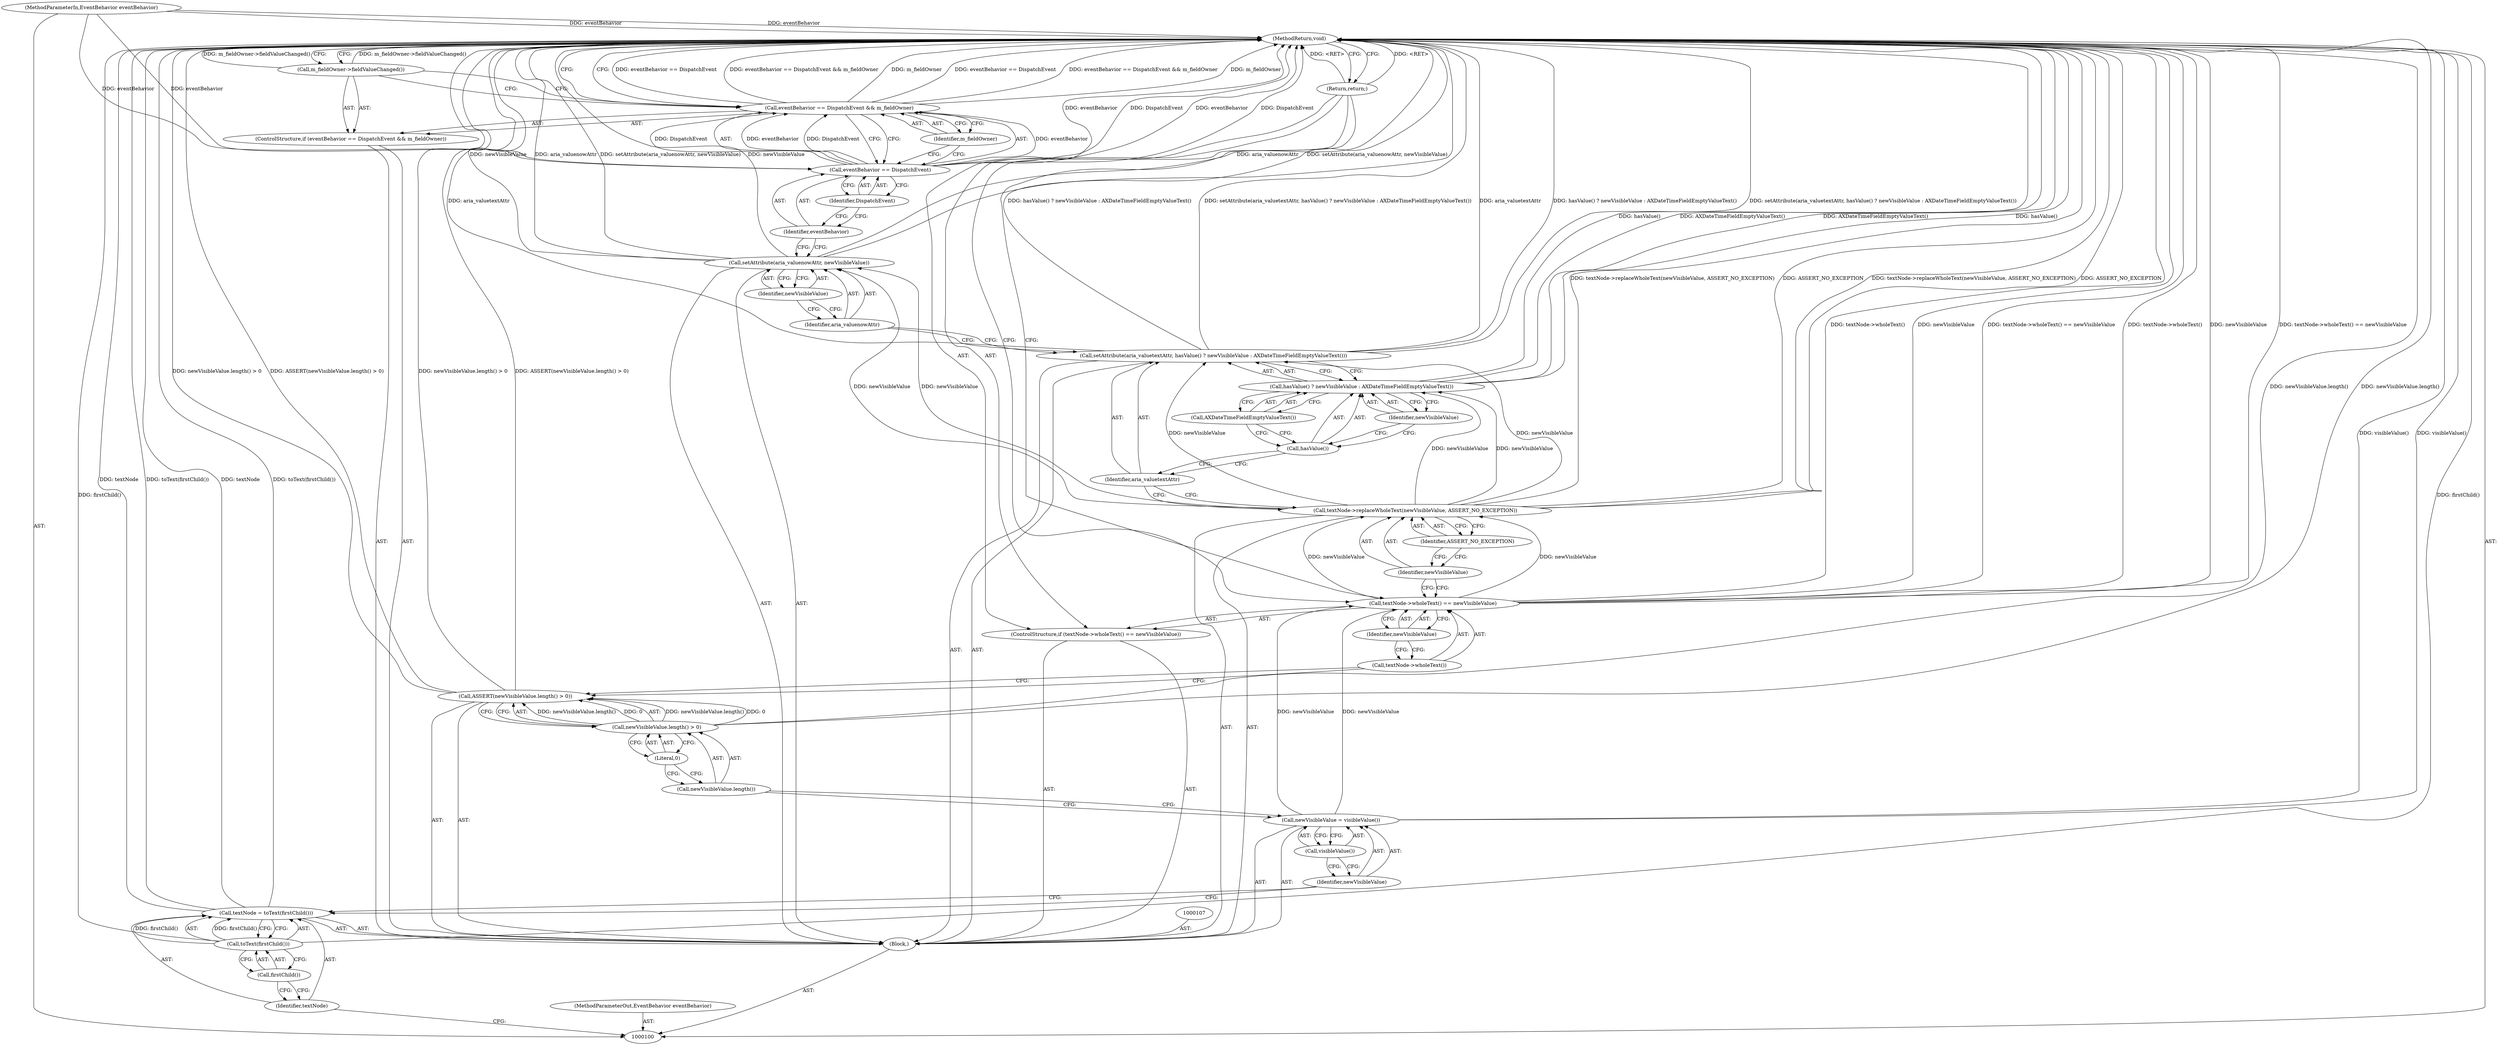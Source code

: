 digraph "1_Chrome_f7b020b3d36def118881daa4402c44ca72271482_0" {
"1000139" [label="(MethodReturn,void)"];
"1000101" [label="(MethodParameterIn,EventBehavior eventBehavior)"];
"1000211" [label="(MethodParameterOut,EventBehavior eventBehavior)"];
"1000121" [label="(Identifier,newVisibleValue)"];
"1000122" [label="(Identifier,ASSERT_NO_EXCEPTION)"];
"1000120" [label="(Call,textNode->replaceWholeText(newVisibleValue, ASSERT_NO_EXCEPTION))"];
"1000124" [label="(Identifier,aria_valuetextAttr)"];
"1000125" [label="(Call,hasValue() ? newVisibleValue : AXDateTimeFieldEmptyValueText())"];
"1000126" [label="(Call,hasValue())"];
"1000123" [label="(Call,setAttribute(aria_valuetextAttr, hasValue() ? newVisibleValue : AXDateTimeFieldEmptyValueText()))"];
"1000127" [label="(Identifier,newVisibleValue)"];
"1000128" [label="(Call,AXDateTimeFieldEmptyValueText())"];
"1000130" [label="(Identifier,aria_valuenowAttr)"];
"1000131" [label="(Identifier,newVisibleValue)"];
"1000129" [label="(Call,setAttribute(aria_valuenowAttr, newVisibleValue))"];
"1000136" [label="(Identifier,DispatchEvent)"];
"1000137" [label="(Identifier,m_fieldOwner)"];
"1000132" [label="(ControlStructure,if (eventBehavior == DispatchEvent && m_fieldOwner))"];
"1000133" [label="(Call,eventBehavior == DispatchEvent && m_fieldOwner)"];
"1000134" [label="(Call,eventBehavior == DispatchEvent)"];
"1000135" [label="(Identifier,eventBehavior)"];
"1000138" [label="(Call,m_fieldOwner->fieldValueChanged())"];
"1000102" [label="(Block,)"];
"1000103" [label="(Call,textNode = toText(firstChild()))"];
"1000104" [label="(Identifier,textNode)"];
"1000105" [label="(Call,toText(firstChild()))"];
"1000106" [label="(Call,firstChild())"];
"1000108" [label="(Call,newVisibleValue = visibleValue())"];
"1000109" [label="(Identifier,newVisibleValue)"];
"1000110" [label="(Call,visibleValue())"];
"1000112" [label="(Call,newVisibleValue.length() > 0)"];
"1000113" [label="(Call,newVisibleValue.length())"];
"1000114" [label="(Literal,0)"];
"1000111" [label="(Call,ASSERT(newVisibleValue.length() > 0))"];
"1000118" [label="(Identifier,newVisibleValue)"];
"1000115" [label="(ControlStructure,if (textNode->wholeText() == newVisibleValue))"];
"1000116" [label="(Call,textNode->wholeText() == newVisibleValue)"];
"1000117" [label="(Call,textNode->wholeText())"];
"1000119" [label="(Return,return;)"];
"1000139" -> "1000100"  [label="AST: "];
"1000139" -> "1000119"  [label="CFG: "];
"1000139" -> "1000138"  [label="CFG: "];
"1000139" -> "1000133"  [label="CFG: "];
"1000116" -> "1000139"  [label="DDG: textNode->wholeText()"];
"1000116" -> "1000139"  [label="DDG: newVisibleValue"];
"1000116" -> "1000139"  [label="DDG: textNode->wholeText() == newVisibleValue"];
"1000123" -> "1000139"  [label="DDG: hasValue() ? newVisibleValue : AXDateTimeFieldEmptyValueText()"];
"1000123" -> "1000139"  [label="DDG: setAttribute(aria_valuetextAttr, hasValue() ? newVisibleValue : AXDateTimeFieldEmptyValueText())"];
"1000123" -> "1000139"  [label="DDG: aria_valuetextAttr"];
"1000103" -> "1000139"  [label="DDG: textNode"];
"1000103" -> "1000139"  [label="DDG: toText(firstChild())"];
"1000129" -> "1000139"  [label="DDG: aria_valuenowAttr"];
"1000129" -> "1000139"  [label="DDG: setAttribute(aria_valuenowAttr, newVisibleValue)"];
"1000129" -> "1000139"  [label="DDG: newVisibleValue"];
"1000125" -> "1000139"  [label="DDG: hasValue()"];
"1000125" -> "1000139"  [label="DDG: AXDateTimeFieldEmptyValueText()"];
"1000133" -> "1000139"  [label="DDG: eventBehavior == DispatchEvent"];
"1000133" -> "1000139"  [label="DDG: eventBehavior == DispatchEvent && m_fieldOwner"];
"1000133" -> "1000139"  [label="DDG: m_fieldOwner"];
"1000111" -> "1000139"  [label="DDG: newVisibleValue.length() > 0"];
"1000111" -> "1000139"  [label="DDG: ASSERT(newVisibleValue.length() > 0)"];
"1000134" -> "1000139"  [label="DDG: eventBehavior"];
"1000134" -> "1000139"  [label="DDG: DispatchEvent"];
"1000112" -> "1000139"  [label="DDG: newVisibleValue.length()"];
"1000101" -> "1000139"  [label="DDG: eventBehavior"];
"1000108" -> "1000139"  [label="DDG: visibleValue()"];
"1000120" -> "1000139"  [label="DDG: textNode->replaceWholeText(newVisibleValue, ASSERT_NO_EXCEPTION)"];
"1000120" -> "1000139"  [label="DDG: ASSERT_NO_EXCEPTION"];
"1000138" -> "1000139"  [label="DDG: m_fieldOwner->fieldValueChanged()"];
"1000105" -> "1000139"  [label="DDG: firstChild()"];
"1000119" -> "1000139"  [label="DDG: <RET>"];
"1000101" -> "1000100"  [label="AST: "];
"1000101" -> "1000139"  [label="DDG: eventBehavior"];
"1000101" -> "1000134"  [label="DDG: eventBehavior"];
"1000211" -> "1000100"  [label="AST: "];
"1000121" -> "1000120"  [label="AST: "];
"1000121" -> "1000116"  [label="CFG: "];
"1000122" -> "1000121"  [label="CFG: "];
"1000122" -> "1000120"  [label="AST: "];
"1000122" -> "1000121"  [label="CFG: "];
"1000120" -> "1000122"  [label="CFG: "];
"1000120" -> "1000102"  [label="AST: "];
"1000120" -> "1000122"  [label="CFG: "];
"1000121" -> "1000120"  [label="AST: "];
"1000122" -> "1000120"  [label="AST: "];
"1000124" -> "1000120"  [label="CFG: "];
"1000120" -> "1000139"  [label="DDG: textNode->replaceWholeText(newVisibleValue, ASSERT_NO_EXCEPTION)"];
"1000120" -> "1000139"  [label="DDG: ASSERT_NO_EXCEPTION"];
"1000116" -> "1000120"  [label="DDG: newVisibleValue"];
"1000120" -> "1000123"  [label="DDG: newVisibleValue"];
"1000120" -> "1000125"  [label="DDG: newVisibleValue"];
"1000120" -> "1000129"  [label="DDG: newVisibleValue"];
"1000124" -> "1000123"  [label="AST: "];
"1000124" -> "1000120"  [label="CFG: "];
"1000126" -> "1000124"  [label="CFG: "];
"1000125" -> "1000123"  [label="AST: "];
"1000125" -> "1000127"  [label="CFG: "];
"1000125" -> "1000128"  [label="CFG: "];
"1000126" -> "1000125"  [label="AST: "];
"1000127" -> "1000125"  [label="AST: "];
"1000128" -> "1000125"  [label="AST: "];
"1000123" -> "1000125"  [label="CFG: "];
"1000125" -> "1000139"  [label="DDG: hasValue()"];
"1000125" -> "1000139"  [label="DDG: AXDateTimeFieldEmptyValueText()"];
"1000120" -> "1000125"  [label="DDG: newVisibleValue"];
"1000126" -> "1000125"  [label="AST: "];
"1000126" -> "1000124"  [label="CFG: "];
"1000127" -> "1000126"  [label="CFG: "];
"1000128" -> "1000126"  [label="CFG: "];
"1000123" -> "1000102"  [label="AST: "];
"1000123" -> "1000125"  [label="CFG: "];
"1000124" -> "1000123"  [label="AST: "];
"1000125" -> "1000123"  [label="AST: "];
"1000130" -> "1000123"  [label="CFG: "];
"1000123" -> "1000139"  [label="DDG: hasValue() ? newVisibleValue : AXDateTimeFieldEmptyValueText()"];
"1000123" -> "1000139"  [label="DDG: setAttribute(aria_valuetextAttr, hasValue() ? newVisibleValue : AXDateTimeFieldEmptyValueText())"];
"1000123" -> "1000139"  [label="DDG: aria_valuetextAttr"];
"1000120" -> "1000123"  [label="DDG: newVisibleValue"];
"1000127" -> "1000125"  [label="AST: "];
"1000127" -> "1000126"  [label="CFG: "];
"1000125" -> "1000127"  [label="CFG: "];
"1000128" -> "1000125"  [label="AST: "];
"1000128" -> "1000126"  [label="CFG: "];
"1000125" -> "1000128"  [label="CFG: "];
"1000130" -> "1000129"  [label="AST: "];
"1000130" -> "1000123"  [label="CFG: "];
"1000131" -> "1000130"  [label="CFG: "];
"1000131" -> "1000129"  [label="AST: "];
"1000131" -> "1000130"  [label="CFG: "];
"1000129" -> "1000131"  [label="CFG: "];
"1000129" -> "1000102"  [label="AST: "];
"1000129" -> "1000131"  [label="CFG: "];
"1000130" -> "1000129"  [label="AST: "];
"1000131" -> "1000129"  [label="AST: "];
"1000135" -> "1000129"  [label="CFG: "];
"1000129" -> "1000139"  [label="DDG: aria_valuenowAttr"];
"1000129" -> "1000139"  [label="DDG: setAttribute(aria_valuenowAttr, newVisibleValue)"];
"1000129" -> "1000139"  [label="DDG: newVisibleValue"];
"1000120" -> "1000129"  [label="DDG: newVisibleValue"];
"1000136" -> "1000134"  [label="AST: "];
"1000136" -> "1000135"  [label="CFG: "];
"1000134" -> "1000136"  [label="CFG: "];
"1000137" -> "1000133"  [label="AST: "];
"1000137" -> "1000134"  [label="CFG: "];
"1000133" -> "1000137"  [label="CFG: "];
"1000132" -> "1000102"  [label="AST: "];
"1000133" -> "1000132"  [label="AST: "];
"1000138" -> "1000132"  [label="AST: "];
"1000133" -> "1000132"  [label="AST: "];
"1000133" -> "1000134"  [label="CFG: "];
"1000133" -> "1000137"  [label="CFG: "];
"1000134" -> "1000133"  [label="AST: "];
"1000137" -> "1000133"  [label="AST: "];
"1000138" -> "1000133"  [label="CFG: "];
"1000139" -> "1000133"  [label="CFG: "];
"1000133" -> "1000139"  [label="DDG: eventBehavior == DispatchEvent"];
"1000133" -> "1000139"  [label="DDG: eventBehavior == DispatchEvent && m_fieldOwner"];
"1000133" -> "1000139"  [label="DDG: m_fieldOwner"];
"1000134" -> "1000133"  [label="DDG: eventBehavior"];
"1000134" -> "1000133"  [label="DDG: DispatchEvent"];
"1000134" -> "1000133"  [label="AST: "];
"1000134" -> "1000136"  [label="CFG: "];
"1000135" -> "1000134"  [label="AST: "];
"1000136" -> "1000134"  [label="AST: "];
"1000137" -> "1000134"  [label="CFG: "];
"1000133" -> "1000134"  [label="CFG: "];
"1000134" -> "1000139"  [label="DDG: eventBehavior"];
"1000134" -> "1000139"  [label="DDG: DispatchEvent"];
"1000134" -> "1000133"  [label="DDG: eventBehavior"];
"1000134" -> "1000133"  [label="DDG: DispatchEvent"];
"1000101" -> "1000134"  [label="DDG: eventBehavior"];
"1000135" -> "1000134"  [label="AST: "];
"1000135" -> "1000129"  [label="CFG: "];
"1000136" -> "1000135"  [label="CFG: "];
"1000138" -> "1000132"  [label="AST: "];
"1000138" -> "1000133"  [label="CFG: "];
"1000139" -> "1000138"  [label="CFG: "];
"1000138" -> "1000139"  [label="DDG: m_fieldOwner->fieldValueChanged()"];
"1000102" -> "1000100"  [label="AST: "];
"1000103" -> "1000102"  [label="AST: "];
"1000107" -> "1000102"  [label="AST: "];
"1000108" -> "1000102"  [label="AST: "];
"1000111" -> "1000102"  [label="AST: "];
"1000115" -> "1000102"  [label="AST: "];
"1000120" -> "1000102"  [label="AST: "];
"1000123" -> "1000102"  [label="AST: "];
"1000129" -> "1000102"  [label="AST: "];
"1000132" -> "1000102"  [label="AST: "];
"1000103" -> "1000102"  [label="AST: "];
"1000103" -> "1000105"  [label="CFG: "];
"1000104" -> "1000103"  [label="AST: "];
"1000105" -> "1000103"  [label="AST: "];
"1000109" -> "1000103"  [label="CFG: "];
"1000103" -> "1000139"  [label="DDG: textNode"];
"1000103" -> "1000139"  [label="DDG: toText(firstChild())"];
"1000105" -> "1000103"  [label="DDG: firstChild()"];
"1000104" -> "1000103"  [label="AST: "];
"1000104" -> "1000100"  [label="CFG: "];
"1000106" -> "1000104"  [label="CFG: "];
"1000105" -> "1000103"  [label="AST: "];
"1000105" -> "1000106"  [label="CFG: "];
"1000106" -> "1000105"  [label="AST: "];
"1000103" -> "1000105"  [label="CFG: "];
"1000105" -> "1000139"  [label="DDG: firstChild()"];
"1000105" -> "1000103"  [label="DDG: firstChild()"];
"1000106" -> "1000105"  [label="AST: "];
"1000106" -> "1000104"  [label="CFG: "];
"1000105" -> "1000106"  [label="CFG: "];
"1000108" -> "1000102"  [label="AST: "];
"1000108" -> "1000110"  [label="CFG: "];
"1000109" -> "1000108"  [label="AST: "];
"1000110" -> "1000108"  [label="AST: "];
"1000113" -> "1000108"  [label="CFG: "];
"1000108" -> "1000139"  [label="DDG: visibleValue()"];
"1000108" -> "1000116"  [label="DDG: newVisibleValue"];
"1000109" -> "1000108"  [label="AST: "];
"1000109" -> "1000103"  [label="CFG: "];
"1000110" -> "1000109"  [label="CFG: "];
"1000110" -> "1000108"  [label="AST: "];
"1000110" -> "1000109"  [label="CFG: "];
"1000108" -> "1000110"  [label="CFG: "];
"1000112" -> "1000111"  [label="AST: "];
"1000112" -> "1000114"  [label="CFG: "];
"1000113" -> "1000112"  [label="AST: "];
"1000114" -> "1000112"  [label="AST: "];
"1000111" -> "1000112"  [label="CFG: "];
"1000112" -> "1000139"  [label="DDG: newVisibleValue.length()"];
"1000112" -> "1000111"  [label="DDG: newVisibleValue.length()"];
"1000112" -> "1000111"  [label="DDG: 0"];
"1000113" -> "1000112"  [label="AST: "];
"1000113" -> "1000108"  [label="CFG: "];
"1000114" -> "1000113"  [label="CFG: "];
"1000114" -> "1000112"  [label="AST: "];
"1000114" -> "1000113"  [label="CFG: "];
"1000112" -> "1000114"  [label="CFG: "];
"1000111" -> "1000102"  [label="AST: "];
"1000111" -> "1000112"  [label="CFG: "];
"1000112" -> "1000111"  [label="AST: "];
"1000117" -> "1000111"  [label="CFG: "];
"1000111" -> "1000139"  [label="DDG: newVisibleValue.length() > 0"];
"1000111" -> "1000139"  [label="DDG: ASSERT(newVisibleValue.length() > 0)"];
"1000112" -> "1000111"  [label="DDG: newVisibleValue.length()"];
"1000112" -> "1000111"  [label="DDG: 0"];
"1000118" -> "1000116"  [label="AST: "];
"1000118" -> "1000117"  [label="CFG: "];
"1000116" -> "1000118"  [label="CFG: "];
"1000115" -> "1000102"  [label="AST: "];
"1000116" -> "1000115"  [label="AST: "];
"1000119" -> "1000115"  [label="AST: "];
"1000116" -> "1000115"  [label="AST: "];
"1000116" -> "1000118"  [label="CFG: "];
"1000117" -> "1000116"  [label="AST: "];
"1000118" -> "1000116"  [label="AST: "];
"1000119" -> "1000116"  [label="CFG: "];
"1000121" -> "1000116"  [label="CFG: "];
"1000116" -> "1000139"  [label="DDG: textNode->wholeText()"];
"1000116" -> "1000139"  [label="DDG: newVisibleValue"];
"1000116" -> "1000139"  [label="DDG: textNode->wholeText() == newVisibleValue"];
"1000108" -> "1000116"  [label="DDG: newVisibleValue"];
"1000116" -> "1000120"  [label="DDG: newVisibleValue"];
"1000117" -> "1000116"  [label="AST: "];
"1000117" -> "1000111"  [label="CFG: "];
"1000118" -> "1000117"  [label="CFG: "];
"1000119" -> "1000115"  [label="AST: "];
"1000119" -> "1000116"  [label="CFG: "];
"1000139" -> "1000119"  [label="CFG: "];
"1000119" -> "1000139"  [label="DDG: <RET>"];
}
